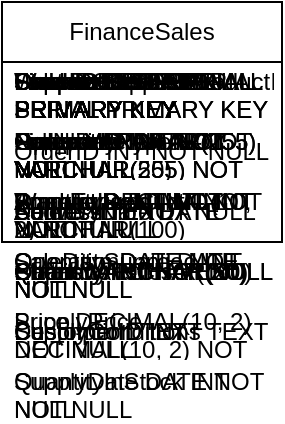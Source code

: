 <mxfile version="24.2.0" type="device">
  <diagram name="Страница — 1" id="fsm5WZ1MSx0vYcQyWfyi">
    <mxGraphModel dx="2171" dy="1124" grid="1" gridSize="10" guides="1" tooltips="1" connect="1" arrows="1" fold="1" page="1" pageScale="1" pageWidth="827" pageHeight="1169" math="0" shadow="0">
      <root>
        <mxCell id="0" />
        <mxCell id="1" parent="0" />
    
    <mxCell id="f-1" value="Products" style="swimlane;fontStyle=0;childLayout=stackLayout;horizontal=1;startSize=30;horizontalStack=0;resizeParent=1;resizeParentMax=0;resizeLast=0;collapsible=1;marginBottom=0;whiteSpace=wrap;html=1;" parent="1" vertex="1">
    <mxGeometry x="20" y="30" width="140" height="120" as="geometry" />
    </mxCell>
    

<mxCell id="fh-11" value="ProductID SERIAL PRIMARY KEY" style="text;strokeColor=none;fillColor=none;align=left;verticalAlign=middle;spacingLeft=4;spacingRight=4;overflow=hidden;points=[[0,0.5],[1,0.5]];portConstraint=eastwest;rotatable=0;whiteSpace=wrap;html=1;" parent="f-1" vertex="1">
  <mxGeometry y="30" width="140" height="30" as="geometry" />
</mxCell>
        

<mxCell id="fh-12" value="Name VARCHAR(255) NOT NULL" style="text;strokeColor=none;fillColor=none;align=left;verticalAlign=middle;spacingLeft=4;spacingRight=4;overflow=hidden;points=[[0,0.5],[1,0.5]];portConstraint=eastwest;rotatable=0;whiteSpace=wrap;html=1;" parent="f-1" vertex="1">
  <mxGeometry y="60" width="140" height="30" as="geometry" />
</mxCell>
        

<mxCell id="fh-13" value="SportType VARCHAR(100)" style="text;strokeColor=none;fillColor=none;align=left;verticalAlign=middle;spacingLeft=4;spacingRight=4;overflow=hidden;points=[[0,0.5],[1,0.5]];portConstraint=eastwest;rotatable=0;whiteSpace=wrap;html=1;" parent="f-1" vertex="1">
  <mxGeometry y="90" width="140" height="30" as="geometry" />
</mxCell>
        

<mxCell id="fh-14" value="Characteristics TEXT" style="text;strokeColor=none;fillColor=none;align=left;verticalAlign=middle;spacingLeft=4;spacingRight=4;overflow=hidden;points=[[0,0.5],[1,0.5]];portConstraint=eastwest;rotatable=0;whiteSpace=wrap;html=1;" parent="f-1" vertex="1">
  <mxGeometry y="120" width="140" height="30" as="geometry" />
</mxCell>
        

<mxCell id="fh-15" value="Price DECIMAL(10, 2) NOT NULL" style="text;strokeColor=none;fillColor=none;align=left;verticalAlign=middle;spacingLeft=4;spacingRight=4;overflow=hidden;points=[[0,0.5],[1,0.5]];portConstraint=eastwest;rotatable=0;whiteSpace=wrap;html=1;" parent="f-1" vertex="1">
  <mxGeometry y="150" width="140" height="30" as="geometry" />
</mxCell>
        

<mxCell id="fh-16" value="QuantityInStock INT NOT NULL" style="text;strokeColor=none;fillColor=none;align=left;verticalAlign=middle;spacingLeft=4;spacingRight=4;overflow=hidden;points=[[0,0.5],[1,0.5]];portConstraint=eastwest;rotatable=0;whiteSpace=wrap;html=1;" parent="f-1" vertex="1">
  <mxGeometry y="180" width="140" height="30" as="geometry" />
</mxCell>
        

    <mxCell id="f-2" value="Suppliers" style="swimlane;fontStyle=0;childLayout=stackLayout;horizontal=1;startSize=30;horizontalStack=0;resizeParent=1;resizeParentMax=0;resizeLast=0;collapsible=1;marginBottom=0;whiteSpace=wrap;html=1;" parent="1" vertex="1">
    <mxGeometry x="20" y="30" width="140" height="120" as="geometry" />
    </mxCell>
    

<mxCell id="fh-27" value="SupplierID SERIAL PRIMARY KEY" style="text;strokeColor=none;fillColor=none;align=left;verticalAlign=middle;spacingLeft=4;spacingRight=4;overflow=hidden;points=[[0,0.5],[1,0.5]];portConstraint=eastwest;rotatable=0;whiteSpace=wrap;html=1;" parent="f-2" vertex="1">
  <mxGeometry y="30" width="140" height="30" as="geometry" />
</mxCell>
        

<mxCell id="fh-28" value="CompanyName VARCHAR(255) NOT NULL" style="text;strokeColor=none;fillColor=none;align=left;verticalAlign=middle;spacingLeft=4;spacingRight=4;overflow=hidden;points=[[0,0.5],[1,0.5]];portConstraint=eastwest;rotatable=0;whiteSpace=wrap;html=1;" parent="f-2" vertex="1">
  <mxGeometry y="60" width="140" height="30" as="geometry" />
</mxCell>
        

<mxCell id="fh-29" value="Address TEXT" style="text;strokeColor=none;fillColor=none;align=left;verticalAlign=middle;spacingLeft=4;spacingRight=4;overflow=hidden;points=[[0,0.5],[1,0.5]];portConstraint=eastwest;rotatable=0;whiteSpace=wrap;html=1;" parent="f-2" vertex="1">
  <mxGeometry y="90" width="140" height="30" as="geometry" />
</mxCell>
        

<mxCell id="fh-210" value="Phone VARCHAR(20)" style="text;strokeColor=none;fillColor=none;align=left;verticalAlign=middle;spacingLeft=4;spacingRight=4;overflow=hidden;points=[[0,0.5],[1,0.5]];portConstraint=eastwest;rotatable=0;whiteSpace=wrap;html=1;" parent="f-2" vertex="1">
  <mxGeometry y="120" width="140" height="30" as="geometry" />
</mxCell>
        

<mxCell id="fh-211" value="SupplyConditions TEXT" style="text;strokeColor=none;fillColor=none;align=left;verticalAlign=middle;spacingLeft=4;spacingRight=4;overflow=hidden;points=[[0,0.5],[1,0.5]];portConstraint=eastwest;rotatable=0;whiteSpace=wrap;html=1;" parent="f-2" vertex="1">
  <mxGeometry y="150" width="140" height="30" as="geometry" />
</mxCell>
        

    <mxCell id="f-3" value="Customers" style="swimlane;fontStyle=0;childLayout=stackLayout;horizontal=1;startSize=30;horizontalStack=0;resizeParent=1;resizeParentMax=0;resizeLast=0;collapsible=1;marginBottom=0;whiteSpace=wrap;html=1;" parent="1" vertex="1">
    <mxGeometry x="20" y="30" width="140" height="120" as="geometry" />
    </mxCell>
    

<mxCell id="fh-312" value="CustomerID SERIAL PRIMARY KEY" style="text;strokeColor=none;fillColor=none;align=left;verticalAlign=middle;spacingLeft=4;spacingRight=4;overflow=hidden;points=[[0,0.5],[1,0.5]];portConstraint=eastwest;rotatable=0;whiteSpace=wrap;html=1;" parent="f-3" vertex="1">
  <mxGeometry y="30" width="140" height="30" as="geometry" />
</mxCell>
        

<mxCell id="fh-313" value="FullName VARCHAR(255) NOT NULL" style="text;strokeColor=none;fillColor=none;align=left;verticalAlign=middle;spacingLeft=4;spacingRight=4;overflow=hidden;points=[[0,0.5],[1,0.5]];portConstraint=eastwest;rotatable=0;whiteSpace=wrap;html=1;" parent="f-3" vertex="1">
  <mxGeometry y="60" width="140" height="30" as="geometry" />
</mxCell>
        

<mxCell id="fh-314" value="ContactInfo TEXT" style="text;strokeColor=none;fillColor=none;align=left;verticalAlign=middle;spacingLeft=4;spacingRight=4;overflow=hidden;points=[[0,0.5],[1,0.5]];portConstraint=eastwest;rotatable=0;whiteSpace=wrap;html=1;" parent="f-3" vertex="1">
  <mxGeometry y="90" width="140" height="30" as="geometry" />
</mxCell>
        

<mxCell id="fh-315" value="Email VARCHAR(100)" style="text;strokeColor=none;fillColor=none;align=left;verticalAlign=middle;spacingLeft=4;spacingRight=4;overflow=hidden;points=[[0,0.5],[1,0.5]];portConstraint=eastwest;rotatable=0;whiteSpace=wrap;html=1;" parent="f-3" vertex="1">
  <mxGeometry y="120" width="140" height="30" as="geometry" />
</mxCell>
        

    <mxCell id="f-4" value="Orders" style="swimlane;fontStyle=0;childLayout=stackLayout;horizontal=1;startSize=30;horizontalStack=0;resizeParent=1;resizeParentMax=0;resizeLast=0;collapsible=1;marginBottom=0;whiteSpace=wrap;html=1;" parent="1" vertex="1">
    <mxGeometry x="20" y="30" width="140" height="120" as="geometry" />
    </mxCell>
    

<mxCell id="fh-416" value="OrderID SERIAL PRIMARY KEY" style="text;strokeColor=none;fillColor=none;align=left;verticalAlign=middle;spacingLeft=4;spacingRight=4;overflow=hidden;points=[[0,0.5],[1,0.5]];portConstraint=eastwest;rotatable=0;whiteSpace=wrap;html=1;" parent="f-4" vertex="1">
  <mxGeometry y="30" width="140" height="30" as="geometry" />
</mxCell>
        

<mxCell id="fh-417" value="OrderDate DATE NOT NULL" style="text;strokeColor=none;fillColor=none;align=left;verticalAlign=middle;spacingLeft=4;spacingRight=4;overflow=hidden;points=[[0,0.5],[1,0.5]];portConstraint=eastwest;rotatable=0;whiteSpace=wrap;html=1;" parent="f-4" vertex="1">
  <mxGeometry y="60" width="140" height="30" as="geometry" />
</mxCell>
        

<mxCell id="fh-418" value="DeliveryDate DATE" style="text;strokeColor=none;fillColor=none;align=left;verticalAlign=middle;spacingLeft=4;spacingRight=4;overflow=hidden;points=[[0,0.5],[1,0.5]];portConstraint=eastwest;rotatable=0;whiteSpace=wrap;html=1;" parent="f-4" vertex="1">
  <mxGeometry y="90" width="140" height="30" as="geometry" />
</mxCell>
        

<mxCell id="fh-419" value="Status VARCHAR(50)" style="text;strokeColor=none;fillColor=none;align=left;verticalAlign=middle;spacingLeft=4;spacingRight=4;overflow=hidden;points=[[0,0.5],[1,0.5]];portConstraint=eastwest;rotatable=0;whiteSpace=wrap;html=1;" parent="f-4" vertex="1">
  <mxGeometry y="120" width="140" height="30" as="geometry" />
</mxCell>
        

<mxCell id="fh-420" value="CustomerID INT" style="text;strokeColor=none;fillColor=none;align=left;verticalAlign=middle;spacingLeft=4;spacingRight=4;overflow=hidden;points=[[0,0.5],[1,0.5]];portConstraint=eastwest;rotatable=0;whiteSpace=wrap;html=1;" parent="f-4" vertex="1">
  <mxGeometry y="150" width="140" height="30" as="geometry" />
</mxCell>
        

    <mxCell id="f-5" value="OrderDetails" style="swimlane;fontStyle=0;childLayout=stackLayout;horizontal=1;startSize=30;horizontalStack=0;resizeParent=1;resizeParentMax=0;resizeLast=0;collapsible=1;marginBottom=0;whiteSpace=wrap;html=1;" parent="1" vertex="1">
    <mxGeometry x="20" y="30" width="140" height="120" as="geometry" />
    </mxCell>
    

<mxCell id="fh-521" value="OrderDetailID SERIAL PRIMARY KEY" style="text;strokeColor=none;fillColor=none;align=left;verticalAlign=middle;spacingLeft=4;spacingRight=4;overflow=hidden;points=[[0,0.5],[1,0.5]];portConstraint=eastwest;rotatable=0;whiteSpace=wrap;html=1;" parent="f-5" vertex="1">
  <mxGeometry y="30" width="140" height="30" as="geometry" />
</mxCell>
        

<mxCell id="fh-522" value="OrderID INT NOT NULL" style="text;strokeColor=none;fillColor=none;align=left;verticalAlign=middle;spacingLeft=4;spacingRight=4;overflow=hidden;points=[[0,0.5],[1,0.5]];portConstraint=eastwest;rotatable=0;whiteSpace=wrap;html=1;" parent="f-5" vertex="1">
  <mxGeometry y="60" width="140" height="30" as="geometry" />
</mxCell>
        

<mxCell id="fh-523" value="ProductID INT NOT NULL" style="text;strokeColor=none;fillColor=none;align=left;verticalAlign=middle;spacingLeft=4;spacingRight=4;overflow=hidden;points=[[0,0.5],[1,0.5]];portConstraint=eastwest;rotatable=0;whiteSpace=wrap;html=1;" parent="f-5" vertex="1">
  <mxGeometry y="90" width="140" height="30" as="geometry" />
</mxCell>
        

<mxCell id="fh-524" value="Quantity INT NOT NULL" style="text;strokeColor=none;fillColor=none;align=left;verticalAlign=middle;spacingLeft=4;spacingRight=4;overflow=hidden;points=[[0,0.5],[1,0.5]];portConstraint=eastwest;rotatable=0;whiteSpace=wrap;html=1;" parent="f-5" vertex="1">
  <mxGeometry y="120" width="140" height="30" as="geometry" />
</mxCell>
        

    <mxCell id="f-6" value="Warehouses" style="swimlane;fontStyle=0;childLayout=stackLayout;horizontal=1;startSize=30;horizontalStack=0;resizeParent=1;resizeParentMax=0;resizeLast=0;collapsible=1;marginBottom=0;whiteSpace=wrap;html=1;" parent="1" vertex="1">
    <mxGeometry x="20" y="30" width="140" height="120" as="geometry" />
    </mxCell>
    

<mxCell id="fh-625" value="WarehouseID SERIAL PRIMARY KEY" style="text;strokeColor=none;fillColor=none;align=left;verticalAlign=middle;spacingLeft=4;spacingRight=4;overflow=hidden;points=[[0,0.5],[1,0.5]];portConstraint=eastwest;rotatable=0;whiteSpace=wrap;html=1;" parent="f-6" vertex="1">
  <mxGeometry y="30" width="140" height="30" as="geometry" />
</mxCell>
        

<mxCell id="fh-626" value="Name VARCHAR(255) NOT NULL" style="text;strokeColor=none;fillColor=none;align=left;verticalAlign=middle;spacingLeft=4;spacingRight=4;overflow=hidden;points=[[0,0.5],[1,0.5]];portConstraint=eastwest;rotatable=0;whiteSpace=wrap;html=1;" parent="f-6" vertex="1">
  <mxGeometry y="60" width="140" height="30" as="geometry" />
</mxCell>
        

<mxCell id="fh-627" value="Address TEXT" style="text;strokeColor=none;fillColor=none;align=left;verticalAlign=middle;spacingLeft=4;spacingRight=4;overflow=hidden;points=[[0,0.5],[1,0.5]];portConstraint=eastwest;rotatable=0;whiteSpace=wrap;html=1;" parent="f-6" vertex="1">
  <mxGeometry y="90" width="140" height="30" as="geometry" />
</mxCell>
        

<mxCell id="fh-628" value="Capacity INT" style="text;strokeColor=none;fillColor=none;align=left;verticalAlign=middle;spacingLeft=4;spacingRight=4;overflow=hidden;points=[[0,0.5],[1,0.5]];portConstraint=eastwest;rotatable=0;whiteSpace=wrap;html=1;" parent="f-6" vertex="1">
  <mxGeometry y="120" width="140" height="30" as="geometry" />
</mxCell>
        

    <mxCell id="f-7" value="Sales" style="swimlane;fontStyle=0;childLayout=stackLayout;horizontal=1;startSize=30;horizontalStack=0;resizeParent=1;resizeParentMax=0;resizeLast=0;collapsible=1;marginBottom=0;whiteSpace=wrap;html=1;" parent="1" vertex="1">
    <mxGeometry x="20" y="30" width="140" height="120" as="geometry" />
    </mxCell>
    

<mxCell id="fh-729" value="SaleID SERIAL PRIMARY KEY" style="text;strokeColor=none;fillColor=none;align=left;verticalAlign=middle;spacingLeft=4;spacingRight=4;overflow=hidden;points=[[0,0.5],[1,0.5]];portConstraint=eastwest;rotatable=0;whiteSpace=wrap;html=1;" parent="f-7" vertex="1">
  <mxGeometry y="30" width="140" height="30" as="geometry" />
</mxCell>
        

<mxCell id="fh-730" value="ProductID INT NOT NULL" style="text;strokeColor=none;fillColor=none;align=left;verticalAlign=middle;spacingLeft=4;spacingRight=4;overflow=hidden;points=[[0,0.5],[1,0.5]];portConstraint=eastwest;rotatable=0;whiteSpace=wrap;html=1;" parent="f-7" vertex="1">
  <mxGeometry y="60" width="140" height="30" as="geometry" />
</mxCell>
        

<mxCell id="fh-731" value="QuantitySold INT NOT NULL" style="text;strokeColor=none;fillColor=none;align=left;verticalAlign=middle;spacingLeft=4;spacingRight=4;overflow=hidden;points=[[0,0.5],[1,0.5]];portConstraint=eastwest;rotatable=0;whiteSpace=wrap;html=1;" parent="f-7" vertex="1">
  <mxGeometry y="90" width="140" height="30" as="geometry" />
</mxCell>
        

<mxCell id="fh-732" value="SaleDate DATE NOT NULL" style="text;strokeColor=none;fillColor=none;align=left;verticalAlign=middle;spacingLeft=4;spacingRight=4;overflow=hidden;points=[[0,0.5],[1,0.5]];portConstraint=eastwest;rotatable=0;whiteSpace=wrap;html=1;" parent="f-7" vertex="1">
  <mxGeometry y="120" width="140" height="30" as="geometry" />
</mxCell>
        

<mxCell id="fh-733" value="CustomerID INT" style="text;strokeColor=none;fillColor=none;align=left;verticalAlign=middle;spacingLeft=4;spacingRight=4;overflow=hidden;points=[[0,0.5],[1,0.5]];portConstraint=eastwest;rotatable=0;whiteSpace=wrap;html=1;" parent="f-7" vertex="1">
  <mxGeometry y="150" width="140" height="30" as="geometry" />
</mxCell>
        

    <mxCell id="f-8" value="Finances" style="swimlane;fontStyle=0;childLayout=stackLayout;horizontal=1;startSize=30;horizontalStack=0;resizeParent=1;resizeParentMax=0;resizeLast=0;collapsible=1;marginBottom=0;whiteSpace=wrap;html=1;" parent="1" vertex="1">
    <mxGeometry x="20" y="30" width="140" height="120" as="geometry" />
    </mxCell>
    

<mxCell id="fh-834" value="FinanceID SERIAL PRIMARY KEY" style="text;strokeColor=none;fillColor=none;align=left;verticalAlign=middle;spacingLeft=4;spacingRight=4;overflow=hidden;points=[[0,0.5],[1,0.5]];portConstraint=eastwest;rotatable=0;whiteSpace=wrap;html=1;" parent="f-8" vertex="1">
  <mxGeometry y="30" width="140" height="30" as="geometry" />
</mxCell>
        

<mxCell id="fh-835" value="OperationType VARCHAR(50)" style="text;strokeColor=none;fillColor=none;align=left;verticalAlign=middle;spacingLeft=4;spacingRight=4;overflow=hidden;points=[[0,0.5],[1,0.5]];portConstraint=eastwest;rotatable=0;whiteSpace=wrap;html=1;" parent="f-8" vertex="1">
  <mxGeometry y="60" width="140" height="30" as="geometry" />
</mxCell>
        

<mxCell id="fh-836" value="Amount DECIMAL(10, 2) NOT NULL" style="text;strokeColor=none;fillColor=none;align=left;verticalAlign=middle;spacingLeft=4;spacingRight=4;overflow=hidden;points=[[0,0.5],[1,0.5]];portConstraint=eastwest;rotatable=0;whiteSpace=wrap;html=1;" parent="f-8" vertex="1">
  <mxGeometry y="90" width="140" height="30" as="geometry" />
</mxCell>
        

<mxCell id="fh-837" value="OperationDate DATE NOT NULL" style="text;strokeColor=none;fillColor=none;align=left;verticalAlign=middle;spacingLeft=4;spacingRight=4;overflow=hidden;points=[[0,0.5],[1,0.5]];portConstraint=eastwest;rotatable=0;whiteSpace=wrap;html=1;" parent="f-8" vertex="1">
  <mxGeometry y="120" width="140" height="30" as="geometry" />
</mxCell>
        

<mxCell id="fh-838" value="Description TEXT" style="text;strokeColor=none;fillColor=none;align=left;verticalAlign=middle;spacingLeft=4;spacingRight=4;overflow=hidden;points=[[0,0.5],[1,0.5]];portConstraint=eastwest;rotatable=0;whiteSpace=wrap;html=1;" parent="f-8" vertex="1">
  <mxGeometry y="150" width="140" height="30" as="geometry" />
</mxCell>
        

    <mxCell id="f-9" value="Stock" style="swimlane;fontStyle=0;childLayout=stackLayout;horizontal=1;startSize=30;horizontalStack=0;resizeParent=1;resizeParentMax=0;resizeLast=0;collapsible=1;marginBottom=0;whiteSpace=wrap;html=1;" parent="1" vertex="1">
    <mxGeometry x="20" y="30" width="140" height="120" as="geometry" />
    </mxCell>
    

<mxCell id="fh-939" value="StockID SERIAL PRIMARY KEY" style="text;strokeColor=none;fillColor=none;align=left;verticalAlign=middle;spacingLeft=4;spacingRight=4;overflow=hidden;points=[[0,0.5],[1,0.5]];portConstraint=eastwest;rotatable=0;whiteSpace=wrap;html=1;" parent="f-9" vertex="1">
  <mxGeometry y="30" width="140" height="30" as="geometry" />
</mxCell>
        

<mxCell id="fh-940" value="ProductID INT NOT NULL" style="text;strokeColor=none;fillColor=none;align=left;verticalAlign=middle;spacingLeft=4;spacingRight=4;overflow=hidden;points=[[0,0.5],[1,0.5]];portConstraint=eastwest;rotatable=0;whiteSpace=wrap;html=1;" parent="f-9" vertex="1">
  <mxGeometry y="60" width="140" height="30" as="geometry" />
</mxCell>
        

<mxCell id="fh-941" value="WarehouseID INT NOT NULL" style="text;strokeColor=none;fillColor=none;align=left;verticalAlign=middle;spacingLeft=4;spacingRight=4;overflow=hidden;points=[[0,0.5],[1,0.5]];portConstraint=eastwest;rotatable=0;whiteSpace=wrap;html=1;" parent="f-9" vertex="1">
  <mxGeometry y="90" width="140" height="30" as="geometry" />
</mxCell>
        

<mxCell id="fh-942" value="Quantity INT NOT NULL" style="text;strokeColor=none;fillColor=none;align=left;verticalAlign=middle;spacingLeft=4;spacingRight=4;overflow=hidden;points=[[0,0.5],[1,0.5]];portConstraint=eastwest;rotatable=0;whiteSpace=wrap;html=1;" parent="f-9" vertex="1">
  <mxGeometry y="120" width="140" height="30" as="geometry" />
</mxCell>
        

    <mxCell id="f-10" value="SupplierProducts" style="swimlane;fontStyle=0;childLayout=stackLayout;horizontal=1;startSize=30;horizontalStack=0;resizeParent=1;resizeParentMax=0;resizeLast=0;collapsible=1;marginBottom=0;whiteSpace=wrap;html=1;" parent="1" vertex="1">
    <mxGeometry x="20" y="30" width="140" height="120" as="geometry" />
    </mxCell>
    

<mxCell id="fh-1043" value="SupplierProductID SERIAL PRIMARY KEY" style="text;strokeColor=none;fillColor=none;align=left;verticalAlign=middle;spacingLeft=4;spacingRight=4;overflow=hidden;points=[[0,0.5],[1,0.5]];portConstraint=eastwest;rotatable=0;whiteSpace=wrap;html=1;" parent="f-10" vertex="1">
  <mxGeometry y="30" width="140" height="30" as="geometry" />
</mxCell>
        

<mxCell id="fh-1044" value="SupplierID INT NOT NULL" style="text;strokeColor=none;fillColor=none;align=left;verticalAlign=middle;spacingLeft=4;spacingRight=4;overflow=hidden;points=[[0,0.5],[1,0.5]];portConstraint=eastwest;rotatable=0;whiteSpace=wrap;html=1;" parent="f-10" vertex="1">
  <mxGeometry y="60" width="140" height="30" as="geometry" />
</mxCell>
        

<mxCell id="fh-1045" value="ProductID INT NOT NULL" style="text;strokeColor=none;fillColor=none;align=left;verticalAlign=middle;spacingLeft=4;spacingRight=4;overflow=hidden;points=[[0,0.5],[1,0.5]];portConstraint=eastwest;rotatable=0;whiteSpace=wrap;html=1;" parent="f-10" vertex="1">
  <mxGeometry y="90" width="140" height="30" as="geometry" />
</mxCell>
        

<mxCell id="fh-1046" value="QuantitySupplied INT NOT NULL" style="text;strokeColor=none;fillColor=none;align=left;verticalAlign=middle;spacingLeft=4;spacingRight=4;overflow=hidden;points=[[0,0.5],[1,0.5]];portConstraint=eastwest;rotatable=0;whiteSpace=wrap;html=1;" parent="f-10" vertex="1">
  <mxGeometry y="120" width="140" height="30" as="geometry" />
</mxCell>
        

<mxCell id="fh-1047" value="SupplyPrice DECIMAL(10, 2) NOT NULL" style="text;strokeColor=none;fillColor=none;align=left;verticalAlign=middle;spacingLeft=4;spacingRight=4;overflow=hidden;points=[[0,0.5],[1,0.5]];portConstraint=eastwest;rotatable=0;whiteSpace=wrap;html=1;" parent="f-10" vertex="1">
  <mxGeometry y="150" width="140" height="30" as="geometry" />
</mxCell>
        

<mxCell id="fh-1048" value="SupplyDate DATE NOT NULL" style="text;strokeColor=none;fillColor=none;align=left;verticalAlign=middle;spacingLeft=4;spacingRight=4;overflow=hidden;points=[[0,0.5],[1,0.5]];portConstraint=eastwest;rotatable=0;whiteSpace=wrap;html=1;" parent="f-10" vertex="1">
  <mxGeometry y="180" width="140" height="30" as="geometry" />
</mxCell>
        

    <mxCell id="f-11" value="FinanceSupplierProducts" style="swimlane;fontStyle=0;childLayout=stackLayout;horizontal=1;startSize=30;horizontalStack=0;resizeParent=1;resizeParentMax=0;resizeLast=0;collapsible=1;marginBottom=0;whiteSpace=wrap;html=1;" parent="1" vertex="1">
    <mxGeometry x="20" y="30" width="140" height="120" as="geometry" />
    </mxCell>
    

<mxCell id="fh-1149" value="FinanceSupplierProductID SERIAL PRIMARY KEY" style="text;strokeColor=none;fillColor=none;align=left;verticalAlign=middle;spacingLeft=4;spacingRight=4;overflow=hidden;points=[[0,0.5],[1,0.5]];portConstraint=eastwest;rotatable=0;whiteSpace=wrap;html=1;" parent="f-11" vertex="1">
  <mxGeometry y="30" width="140" height="30" as="geometry" />
</mxCell>
        

<mxCell id="fh-1150" value="FinanceID INT NOT NULL" style="text;strokeColor=none;fillColor=none;align=left;verticalAlign=middle;spacingLeft=4;spacingRight=4;overflow=hidden;points=[[0,0.5],[1,0.5]];portConstraint=eastwest;rotatable=0;whiteSpace=wrap;html=1;" parent="f-11" vertex="1">
  <mxGeometry y="60" width="140" height="30" as="geometry" />
</mxCell>
        

<mxCell id="fh-1151" value="SupplierProductID INT NOT NULL" style="text;strokeColor=none;fillColor=none;align=left;verticalAlign=middle;spacingLeft=4;spacingRight=4;overflow=hidden;points=[[0,0.5],[1,0.5]];portConstraint=eastwest;rotatable=0;whiteSpace=wrap;html=1;" parent="f-11" vertex="1">
  <mxGeometry y="90" width="140" height="30" as="geometry" />
</mxCell>
        

    <mxCell id="f-12" value="FinanceSales" style="swimlane;fontStyle=0;childLayout=stackLayout;horizontal=1;startSize=30;horizontalStack=0;resizeParent=1;resizeParentMax=0;resizeLast=0;collapsible=1;marginBottom=0;whiteSpace=wrap;html=1;" parent="1" vertex="1">
    <mxGeometry x="20" y="30" width="140" height="120" as="geometry" />
    </mxCell>
    

<mxCell id="fh-1252" value="FinanceSaleID SERIAL PRIMARY KEY" style="text;strokeColor=none;fillColor=none;align=left;verticalAlign=middle;spacingLeft=4;spacingRight=4;overflow=hidden;points=[[0,0.5],[1,0.5]];portConstraint=eastwest;rotatable=0;whiteSpace=wrap;html=1;" parent="f-12" vertex="1">
  <mxGeometry y="30" width="140" height="30" as="geometry" />
</mxCell>
        

<mxCell id="fh-1253" value="FinanceID INT NOT NULL" style="text;strokeColor=none;fillColor=none;align=left;verticalAlign=middle;spacingLeft=4;spacingRight=4;overflow=hidden;points=[[0,0.5],[1,0.5]];portConstraint=eastwest;rotatable=0;whiteSpace=wrap;html=1;" parent="f-12" vertex="1">
  <mxGeometry y="60" width="140" height="30" as="geometry" />
</mxCell>
        

<mxCell id="fh-1254" value="SaleID INT NOT NULL" style="text;strokeColor=none;fillColor=none;align=left;verticalAlign=middle;spacingLeft=4;spacingRight=4;overflow=hidden;points=[[0,0.5],[1,0.5]];portConstraint=eastwest;rotatable=0;whiteSpace=wrap;html=1;" parent="f-12" vertex="1">
  <mxGeometry y="90" width="140" height="30" as="geometry" />
</mxCell>
        

	
      </root>
    </mxGraphModel>
  </diagram>
</mxfile>
